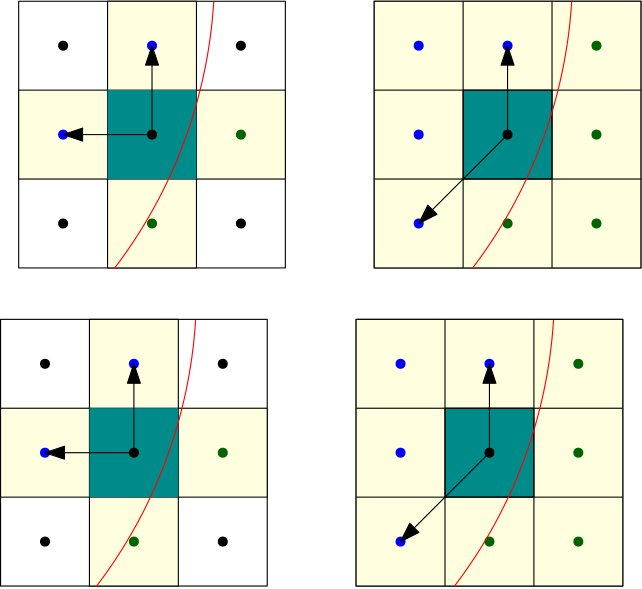 <?xml version="1.0"?>
<!DOCTYPE ipe SYSTEM "ipe.dtd">
<ipe version="70005" creator="Ipe 7.1.1">
<info created="D:20130607160340" modified="D:20130709173452"/>
<ipestyle name="basic">
<symbol name="arrow/arc(spx)">
<path stroke="sym-stroke" fill="sym-stroke" pen="sym-pen">
0 0 m
-1 0.333 l
-1 -0.333 l
h
</path>
</symbol>
<symbol name="arrow/farc(spx)">
<path stroke="sym-stroke" fill="white" pen="sym-pen">
0 0 m
-1 0.333 l
-1 -0.333 l
h
</path>
</symbol>
<symbol name="mark/circle(sx)" transformations="translations">
<path fill="sym-stroke">
0.6 0 0 0.6 0 0 e
0.4 0 0 0.4 0 0 e
</path>
</symbol>
<symbol name="mark/disk(sx)" transformations="translations">
<path fill="sym-stroke">
0.6 0 0 0.6 0 0 e
</path>
</symbol>
<symbol name="mark/fdisk(sfx)" transformations="translations">
<group>
<path fill="sym-fill">
0.5 0 0 0.5 0 0 e
</path>
<path fill="sym-stroke" fillrule="eofill">
0.6 0 0 0.6 0 0 e
0.4 0 0 0.4 0 0 e
</path>
</group>
</symbol>
<symbol name="mark/box(sx)" transformations="translations">
<path fill="sym-stroke" fillrule="eofill">
-0.6 -0.6 m
0.6 -0.6 l
0.6 0.6 l
-0.6 0.6 l
h
-0.4 -0.4 m
0.4 -0.4 l
0.4 0.4 l
-0.4 0.4 l
h
</path>
</symbol>
<symbol name="mark/square(sx)" transformations="translations">
<path fill="sym-stroke">
-0.6 -0.6 m
0.6 -0.6 l
0.6 0.6 l
-0.6 0.6 l
h
</path>
</symbol>
<symbol name="mark/fsquare(sfx)" transformations="translations">
<group>
<path fill="sym-fill">
-0.5 -0.5 m
0.5 -0.5 l
0.5 0.5 l
-0.5 0.5 l
h
</path>
<path fill="sym-stroke" fillrule="eofill">
-0.6 -0.6 m
0.6 -0.6 l
0.6 0.6 l
-0.6 0.6 l
h
-0.4 -0.4 m
0.4 -0.4 l
0.4 0.4 l
-0.4 0.4 l
h
</path>
</group>
</symbol>
<symbol name="mark/cross(sx)" transformations="translations">
<group>
<path fill="sym-stroke">
-0.43 -0.57 m
0.57 0.43 l
0.43 0.57 l
-0.57 -0.43 l
h
</path>
<path fill="sym-stroke">
-0.43 0.57 m
0.57 -0.43 l
0.43 -0.57 l
-0.57 0.43 l
h
</path>
</group>
</symbol>
<symbol name="arrow/fnormal(spx)">
<path stroke="sym-stroke" fill="white" pen="sym-pen">
0 0 m
-1 0.333 l
-1 -0.333 l
h
</path>
</symbol>
<symbol name="arrow/pointed(spx)">
<path stroke="sym-stroke" fill="sym-stroke" pen="sym-pen">
0 0 m
-1 0.333 l
-0.8 0 l
-1 -0.333 l
h
</path>
</symbol>
<symbol name="arrow/fpointed(spx)">
<path stroke="sym-stroke" fill="white" pen="sym-pen">
0 0 m
-1 0.333 l
-0.8 0 l
-1 -0.333 l
h
</path>
</symbol>
<symbol name="arrow/linear(spx)">
<path stroke="sym-stroke" pen="sym-pen">
-1 0.333 m
0 0 l
-1 -0.333 l
</path>
</symbol>
<symbol name="arrow/fdouble(spx)">
<path stroke="sym-stroke" fill="white" pen="sym-pen">
0 0 m
-1 0.333 l
-1 -0.333 l
h
-1 0 m
-2 0.333 l
-2 -0.333 l
h
</path>
</symbol>
<symbol name="arrow/double(spx)">
<path stroke="sym-stroke" fill="sym-stroke" pen="sym-pen">
0 0 m
-1 0.333 l
-1 -0.333 l
h
-1 0 m
-2 0.333 l
-2 -0.333 l
h
</path>
</symbol>
<pen name="heavier" value="0.8"/>
<pen name="fat" value="1.2"/>
<pen name="ultrafat" value="2"/>
<symbolsize name="large" value="5"/>
<symbolsize name="small" value="2"/>
<symbolsize name="tiny" value="1.1"/>
<arrowsize name="large" value="10"/>
<arrowsize name="small" value="5"/>
<arrowsize name="tiny" value="3"/>
<color name="red" value="1 0 0"/>
<color name="green" value="0 1 0"/>
<color name="blue" value="0 0 1"/>
<color name="yellow" value="1 1 0"/>
<color name="orange" value="1 0.647 0"/>
<color name="gold" value="1 0.843 0"/>
<color name="purple" value="0.627 0.125 0.941"/>
<color name="gray" value="0.745"/>
<color name="brown" value="0.647 0.165 0.165"/>
<color name="navy" value="0 0 0.502"/>
<color name="pink" value="1 0.753 0.796"/>
<color name="seagreen" value="0.18 0.545 0.341"/>
<color name="turquoise" value="0.251 0.878 0.816"/>
<color name="violet" value="0.933 0.51 0.933"/>
<color name="darkblue" value="0 0 0.545"/>
<color name="darkcyan" value="0 0.545 0.545"/>
<color name="darkgray" value="0.663"/>
<color name="darkgreen" value="0 0.392 0"/>
<color name="darkmagenta" value="0.545 0 0.545"/>
<color name="darkorange" value="1 0.549 0"/>
<color name="darkred" value="0.545 0 0"/>
<color name="lightblue" value="0.678 0.847 0.902"/>
<color name="lightcyan" value="0.878 1 1"/>
<color name="lightgray" value="0.827"/>
<color name="lightgreen" value="0.565 0.933 0.565"/>
<color name="lightyellow" value="1 1 0.878"/>
<dashstyle name="dashed" value="[4] 0"/>
<dashstyle name="dotted" value="[1 3] 0"/>
<dashstyle name="dash dotted" value="[4 2 1 2] 0"/>
<dashstyle name="dash dot dotted" value="[4 2 1 2 1 2] 0"/>
<textsize name="large" value="\large"/>
<textsize name="Large" value="\Large"/>
<textsize name="LARGE" value="\LARGE"/>
<textsize name="huge" value="\huge"/>
<textsize name="Huge" value="\Huge"/>
<textsize name="small" value="\small"/>
<textsize name="footnote" value="\footnotesize"/>
<textsize name="tiny" value="\tiny"/>
<textstyle name="center" begin="\begin{center}" end="\end{center}"/>
<textstyle name="itemize" begin="\begin{itemize}" end="\end{itemize}"/>
<textstyle name="item" begin="\begin{itemize}\item{}" end="\end{itemize}"/>
<gridsize name="4 pts" value="4"/>
<gridsize name="8 pts (~3 mm)" value="8"/>
<gridsize name="16 pts (~6 mm)" value="16"/>
<gridsize name="32 pts (~12 mm)" value="32"/>
<gridsize name="10 pts (~3.5 mm)" value="10"/>
<gridsize name="20 pts (~7 mm)" value="20"/>
<gridsize name="14 pts (~5 mm)" value="14"/>
<gridsize name="28 pts (~10 mm)" value="28"/>
<gridsize name="56 pts (~20 mm)" value="56"/>
<anglesize name="90 deg" value="90"/>
<anglesize name="60 deg" value="60"/>
<anglesize name="45 deg" value="45"/>
<anglesize name="30 deg" value="30"/>
<anglesize name="22.5 deg" value="22.5"/>
<tiling name="falling" angle="-60" step="4" width="1"/>
<tiling name="rising" angle="30" step="4" width="1"/>
</ipestyle>
<page>
<layer name="alpha"/>
<view layers="alpha" active="alpha"/>
<path layer="alpha" stroke="black" fill="white">
128 736 m
128 640 l
224 640 l
224 736 l
h
</path>
<path stroke="black" fill="white">
256 736 m
256 640 l
352 640 l
352 736 l
h
</path>
<path stroke="black" fill="lightyellow">
160 736 m
160 704 l
192 704 l
192 736 l
h
</path>
<path stroke="black" fill="lightyellow">
160 672 m
160 640 l
192 640 l
192 672 l
h
</path>
<path stroke="black" fill="lightyellow">
192 704 m
192 672 l
224 672 l
224 704 l
h
</path>
<path stroke="black" fill="lightyellow">
128 704 m
128 672 l
160 672 l
160 704 l
h
</path>
<use name="mark/disk(sx)" pos="176 688" size="normal" stroke="black"/>
<path fill="darkcyan">
160 704 m
160 672 l
192 672 l
192 704 l
h
</path>
<use name="mark/disk(sx)" pos="144 688" size="normal" stroke="blue"/>
<use name="mark/disk(sx)" pos="176 720" size="normal" stroke="blue"/>
<use name="mark/disk(sx)" pos="144 720" size="normal" stroke="black"/>
<use name="mark/disk(sx)" pos="208 720" size="normal" stroke="black"/>
<use name="mark/disk(sx)" pos="208 656" size="normal" stroke="black"/>
<use name="mark/disk(sx)" pos="144 656" size="normal" stroke="black"/>
<use name="mark/disk(sx)" pos="176 656" size="normal" stroke="darkgreen"/>
<use name="mark/disk(sx)" pos="176 688" size="normal" stroke="black"/>
<path stroke="black" fill="lightyellow">
256 736 m
256 640 l
352 640 l
352 736 l
h
</path>
<path stroke="black" fill="darkcyan">
288 704 m
288 672 l
320 672 l
320 704 l
h
</path>
<path stroke="black" fill="darkcyan">
288 640 m
288 736 l
</path>
<path stroke="black" fill="darkcyan">
320 736 m
320 640 l
</path>
<path stroke="black" fill="darkcyan">
352 704 m
256 704 l
</path>
<path stroke="black" fill="darkcyan">
256 672 m
352 672 l
</path>
<use name="mark/disk(sx)" pos="304 688" size="normal" stroke="black"/>
<use name="mark/disk(sx)" pos="336 720" size="normal" stroke="darkgreen"/>
<use name="mark/disk(sx)" pos="304 720" size="normal" stroke="blue"/>
<use name="mark/disk(sx)" pos="272 720" size="normal" stroke="blue"/>
<use name="mark/disk(sx)" pos="272 688" size="normal" stroke="blue"/>
<use name="mark/disk(sx)" pos="272 656" size="normal" stroke="blue"/>
<use name="mark/disk(sx)" pos="304 656" size="normal" stroke="darkgreen"/>
<use name="mark/disk(sx)" pos="336 656" size="normal" stroke="darkgreen"/>
<use name="mark/disk(sx)" pos="336 688" size="normal" stroke="darkgreen"/>
<path stroke="black" cap="1">
176 688 m
176 688 l
</path>
<use name="mark/disk(sx)" pos="208 688" size="normal" stroke="darkgreen"/>
<path stroke="red">
162.357 639.688 m
176.146 0 0 176.146 22.4133 746.662 198.221 735.752 a
</path>
<path matrix="1 0 0 1 128.847 0.00034256" stroke="red">
162.357 639.688 m
176.146 0 0 176.146 22.4133 746.662 198.221 735.752 a
</path>
<path stroke="black" arrow="normal/normal">
176 688 m
176 720 l
</path>
<path stroke="black" arrow="normal/normal">
176 688 m
144 688 l
</path>
<path stroke="black" arrow="normal/normal">
304 688 m
304 720 l
</path>
<path stroke="black" arrow="normal/normal">
304 688 m
272 656 l
</path>
<path matrix="1 0 0 1 -6.526 -114.518" stroke="black" fill="white">
128 736 m
128 640 l
224 640 l
224 736 l
h
</path>
<path matrix="1 0 0 1 -6.526 -114.518" stroke="black" fill="white">
256 736 m
256 640 l
352 640 l
352 736 l
h
</path>
<path matrix="1 0 0 1 -6.526 -114.518" stroke="black" fill="lightyellow">
160 736 m
160 704 l
192 704 l
192 736 l
h
</path>
<path matrix="1 0 0 1 -6.526 -114.518" stroke="black" fill="lightyellow">
160 672 m
160 640 l
192 640 l
192 672 l
h
</path>
<path matrix="1 0 0 1 -6.526 -114.518" stroke="black" fill="lightyellow">
192 704 m
192 672 l
224 672 l
224 704 l
h
</path>
<path matrix="1 0 0 1 -6.526 -114.518" stroke="black" fill="lightyellow">
128 704 m
128 672 l
160 672 l
160 704 l
h
</path>
<use matrix="1 0 0 1 -6.526 -114.518" name="mark/disk(sx)" pos="176 688" size="normal" stroke="black"/>
<path matrix="1 0 0 1 -6.526 -114.518" fill="darkcyan">
160 704 m
160 672 l
192 672 l
192 704 l
h
</path>
<use matrix="1 0 0 1 -6.526 -114.518" name="mark/disk(sx)" pos="144 688" size="normal" stroke="blue"/>
<use matrix="1 0 0 1 -6.526 -114.518" name="mark/disk(sx)" pos="176 720" size="normal" stroke="blue"/>
<use matrix="1 0 0 1 -6.526 -114.518" name="mark/disk(sx)" pos="144 720" size="normal" stroke="black"/>
<use matrix="1 0 0 1 -6.526 -114.518" name="mark/disk(sx)" pos="208 720" size="normal" stroke="black"/>
<use matrix="1 0 0 1 -6.526 -114.518" name="mark/disk(sx)" pos="208 656" size="normal" stroke="black"/>
<use matrix="1 0 0 1 -6.526 -114.518" name="mark/disk(sx)" pos="144 656" size="normal" stroke="black"/>
<use matrix="1 0 0 1 -6.526 -114.518" name="mark/disk(sx)" pos="176 656" size="normal" stroke="darkgreen"/>
<use matrix="1 0 0 1 -6.526 -114.518" name="mark/disk(sx)" pos="176 688" size="normal" stroke="black"/>
<path matrix="1 0 0 1 -6.526 -114.518" stroke="black" fill="lightyellow">
256 736 m
256 640 l
352 640 l
352 736 l
h
</path>
<path matrix="1 0 0 1 -6.526 -114.518" stroke="black" fill="darkcyan">
288 704 m
288 672 l
320 672 l
320 704 l
h
</path>
<path matrix="1 0 0 1 -6.526 -114.518" stroke="black" fill="darkcyan">
288 640 m
288 736 l
</path>
<path matrix="1 0 0 1 -6.526 -114.518" stroke="black" fill="darkcyan">
320 736 m
320 640 l
</path>
<path matrix="1 0 0 1 -6.526 -114.518" stroke="black" fill="darkcyan">
352 704 m
256 704 l
</path>
<path matrix="1 0 0 1 -6.526 -114.518" stroke="black" fill="darkcyan">
256 672 m
352 672 l
</path>
<use matrix="1 0 0 1 -6.526 -114.518" name="mark/disk(sx)" pos="304 688" size="normal" stroke="black"/>
<use matrix="1 0 0 1 -6.526 -114.518" name="mark/disk(sx)" pos="336 720" size="normal" stroke="darkgreen"/>
<use matrix="1 0 0 1 -6.526 -114.518" name="mark/disk(sx)" pos="304 720" size="normal" stroke="blue"/>
<use matrix="1 0 0 1 -6.526 -114.518" name="mark/disk(sx)" pos="272 720" size="normal" stroke="blue"/>
<use matrix="1 0 0 1 -6.526 -114.518" name="mark/disk(sx)" pos="272 688" size="normal" stroke="blue"/>
<use matrix="1 0 0 1 -6.526 -114.518" name="mark/disk(sx)" pos="272 656" size="normal" stroke="blue"/>
<use matrix="1 0 0 1 -6.526 -114.518" name="mark/disk(sx)" pos="304 656" size="normal" stroke="darkgreen"/>
<use matrix="1 0 0 1 -6.526 -114.518" name="mark/disk(sx)" pos="336 656" size="normal" stroke="darkgreen"/>
<use matrix="1 0 0 1 -6.526 -114.518" name="mark/disk(sx)" pos="336 688" size="normal" stroke="darkgreen"/>
<path matrix="1 0 0 1 -6.526 -114.518" stroke="black" cap="1">
176 688 m
176 688 l
</path>
<use matrix="1 0 0 1 -6.526 -114.518" name="mark/disk(sx)" pos="208 688" size="normal" stroke="darkgreen"/>
<path matrix="1 0 0 1 -6.526 -114.518" stroke="red">
162.357 639.688 m
176.146 0 0 176.146 22.4133 746.662 198.221 735.752 a
</path>
<path matrix="1 0 0 1 122.321 -114.518" stroke="red">
162.357 639.688 m
176.146 0 0 176.146 22.4133 746.662 198.221 735.752 a
</path>
<path matrix="1 0 0 1 -6.526 -114.518" stroke="black" arrow="normal/normal">
176 688 m
176 720 l
</path>
<path matrix="1 0 0 1 -6.526 -114.518" stroke="black" arrow="normal/normal">
176 688 m
144 688 l
</path>
<path matrix="1 0 0 1 -6.526 -114.518" stroke="black" arrow="normal/normal">
304 688 m
304 720 l
</path>
<path matrix="1 0 0 1 -6.526 -114.518" stroke="black" arrow="normal/normal">
304 688 m
272 656 l
</path>
</page>
</ipe>
